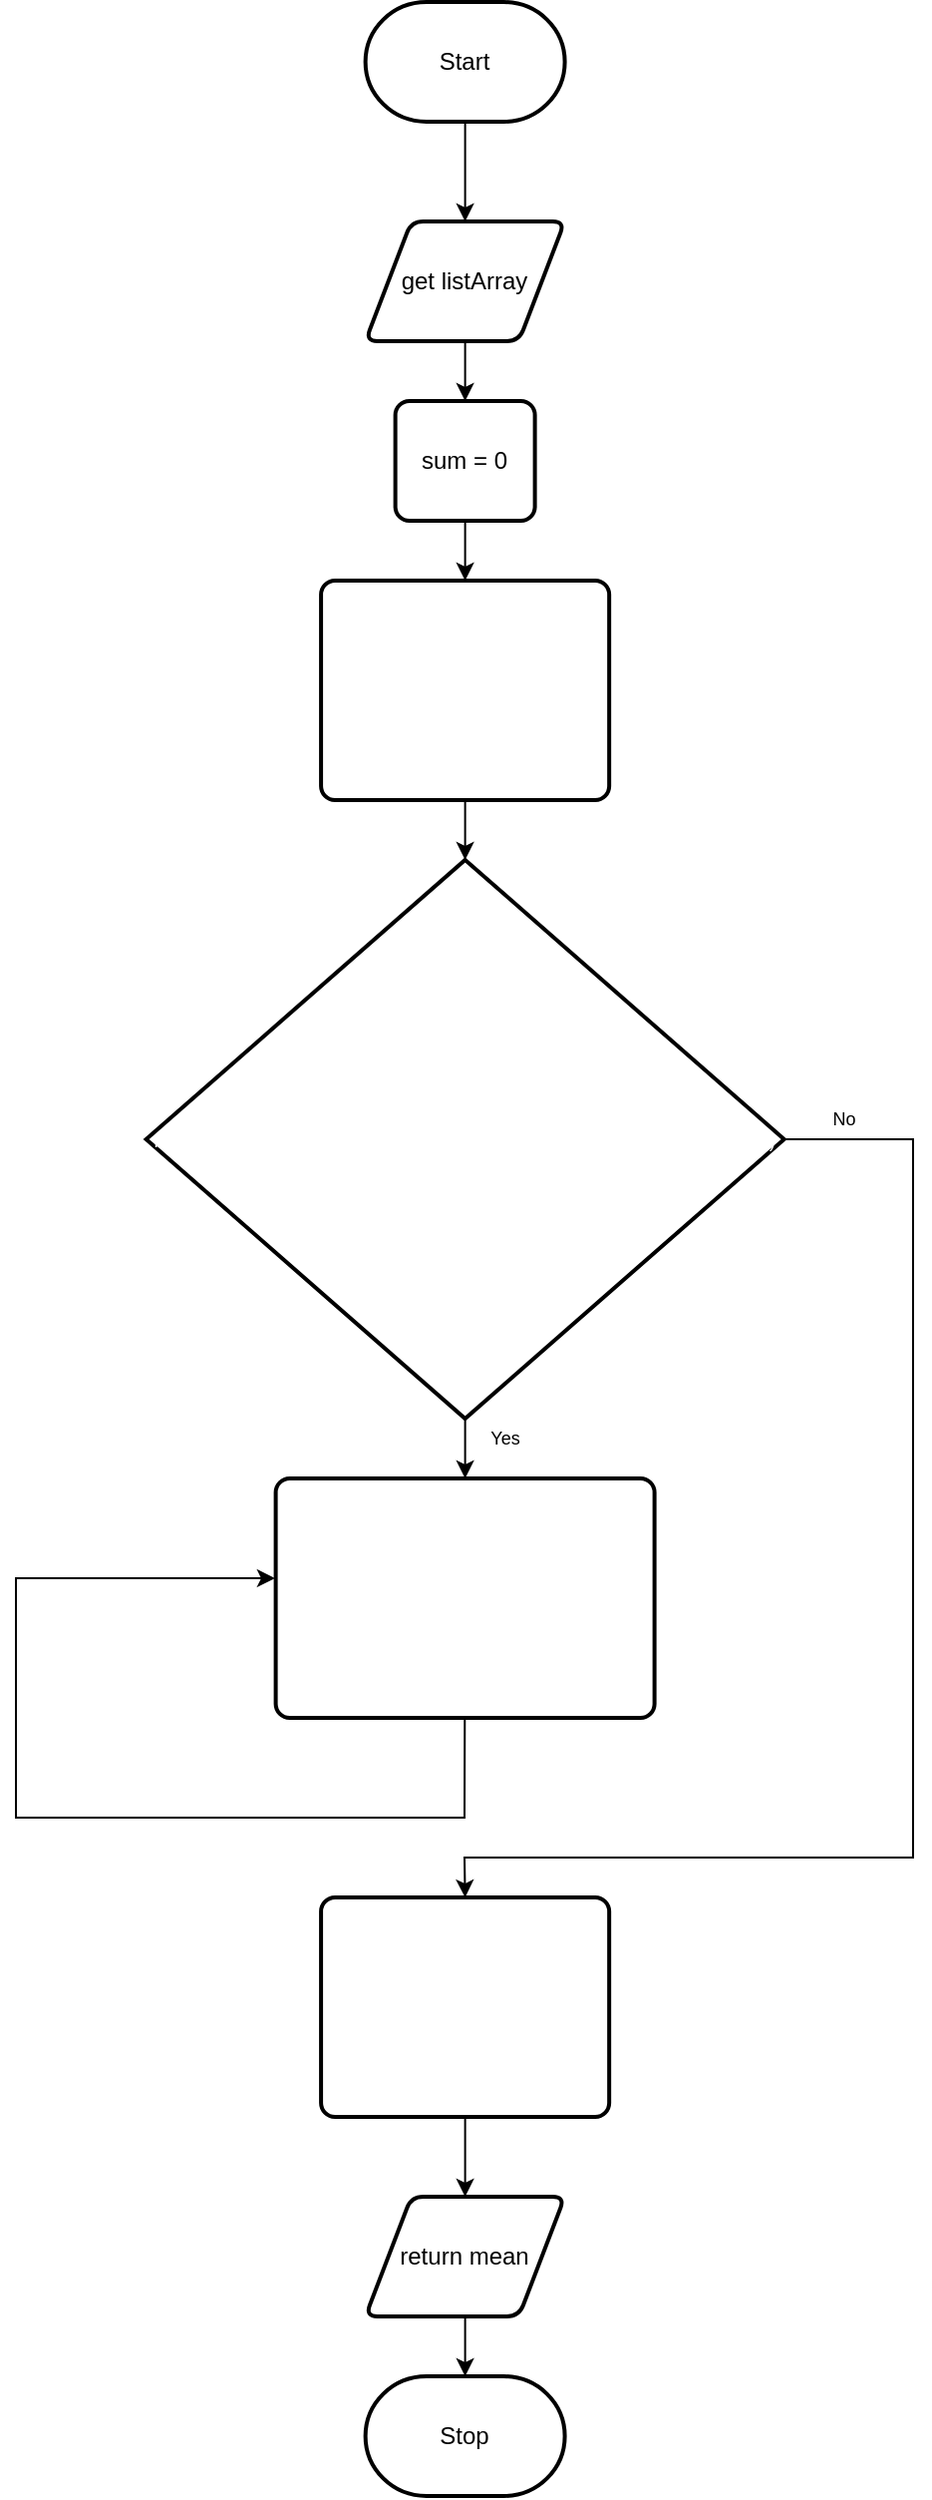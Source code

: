 <mxfile>
    <diagram id="1bxqK2nps0Ur9sr6FGYO" name="Page-1">
        <mxGraphModel dx="1082" dy="1849" grid="1" gridSize="10" guides="1" tooltips="1" connect="1" arrows="1" fold="1" page="1" pageScale="1" pageWidth="850" pageHeight="1100" math="0" shadow="0">
            <root>
                <mxCell id="0"/>
                <mxCell id="1" parent="0"/>
                <mxCell id="2" value="" style="edgeStyle=none;html=1;" edge="1" parent="1" source="3">
                    <mxGeometry relative="1" as="geometry">
                        <mxPoint x="385.31" y="80" as="targetPoint"/>
                    </mxGeometry>
                </mxCell>
                <mxCell id="3" value="Start" style="strokeWidth=2;html=1;shape=mxgraph.flowchart.terminator;whiteSpace=wrap;" vertex="1" parent="1">
                    <mxGeometry x="335.31" y="-30" width="100" height="60" as="geometry"/>
                </mxCell>
                <mxCell id="28" value="" style="edgeStyle=none;html=1;" edge="1" parent="1" source="16" target="27">
                    <mxGeometry relative="1" as="geometry"/>
                </mxCell>
                <mxCell id="16" value="get listArray" style="shape=parallelogram;html=1;strokeWidth=2;perimeter=parallelogramPerimeter;whiteSpace=wrap;rounded=1;arcSize=12;size=0.23;" vertex="1" parent="1">
                    <mxGeometry x="335.31" y="80" width="100" height="60" as="geometry"/>
                </mxCell>
                <mxCell id="30" value="" style="edgeStyle=none;html=1;fontFamily=Helvetica;" edge="1" parent="1" source="27" target="29">
                    <mxGeometry relative="1" as="geometry"/>
                </mxCell>
                <mxCell id="27" value="sum = 0" style="rounded=1;whiteSpace=wrap;html=1;absoluteArcSize=1;arcSize=14;strokeWidth=2;" vertex="1" parent="1">
                    <mxGeometry x="350.31" y="170" width="70" height="60" as="geometry"/>
                </mxCell>
                <mxCell id="32" value="" style="edgeStyle=none;html=1;fontFamily=Helvetica;fontSize=9;" edge="1" parent="1" source="29">
                    <mxGeometry relative="1" as="geometry">
                        <mxPoint x="385.31" y="400" as="targetPoint"/>
                    </mxGeometry>
                </mxCell>
                <mxCell id="29" value="&lt;pre style=&quot;color: rgb(255 , 255 , 255) ; overflow-wrap: break-word&quot;&gt;&lt;font face=&quot;Helvetica&quot;&gt;arraySize = listArray.length&lt;/font&gt;&lt;/pre&gt;" style="rounded=1;whiteSpace=wrap;html=1;absoluteArcSize=1;arcSize=14;strokeWidth=2;" vertex="1" parent="1">
                    <mxGeometry x="313.04" y="260" width="144.54" height="110" as="geometry"/>
                </mxCell>
                <mxCell id="38" style="edgeStyle=none;rounded=0;html=1;entryX=-0.002;entryY=0.417;entryDx=0;entryDy=0;entryPerimeter=0;fontFamily=Helvetica;fontSize=9;" edge="1" parent="1" source="33" target="33">
                    <mxGeometry relative="1" as="geometry">
                        <Array as="points">
                            <mxPoint x="385" y="880"/>
                            <mxPoint x="160" y="880"/>
                            <mxPoint x="160" y="760"/>
                        </Array>
                    </mxGeometry>
                </mxCell>
                <mxCell id="33" value="&lt;pre style=&quot;color: rgb(255 , 255 , 255) ; overflow-wrap: break-word&quot;&gt;&lt;pre style=&quot;overflow-wrap: break-word&quot;&gt;&lt;font face=&quot;Helvetica&quot;&gt;sum += listArray[loopCounterTwo]&lt;/font&gt;&lt;/pre&gt;&lt;/pre&gt;" style="rounded=1;whiteSpace=wrap;html=1;absoluteArcSize=1;arcSize=14;strokeWidth=2;" vertex="1" parent="1">
                    <mxGeometry x="290.31" y="710" width="190" height="120" as="geometry"/>
                </mxCell>
                <mxCell id="37" value="" style="edgeStyle=none;rounded=0;html=1;fontFamily=Helvetica;fontSize=9;" edge="1" parent="1" source="36" target="33">
                    <mxGeometry relative="1" as="geometry"/>
                </mxCell>
                <mxCell id="41" style="edgeStyle=none;rounded=0;html=1;entryX=0.5;entryY=0;entryDx=0;entryDy=0;fontFamily=Helvetica;fontSize=9;" edge="1" parent="1" source="36" target="39">
                    <mxGeometry relative="1" as="geometry">
                        <Array as="points">
                            <mxPoint x="610" y="540"/>
                            <mxPoint x="610" y="900"/>
                            <mxPoint x="385" y="900"/>
                        </Array>
                    </mxGeometry>
                </mxCell>
                <mxCell id="36" value="&lt;pre style=&quot;font-size: 12px ; color: rgb(255 , 255 , 255) ; overflow-wrap: break-word&quot;&gt;&lt;font face=&quot;Helvetica&quot; style=&quot;font-size: 9px&quot;&gt;for (let loopCounterTwo = 0; loopCounterTwo &amp;lt; arraySize; loopCounterTwo++)&lt;/font&gt;&lt;/pre&gt;" style="strokeWidth=2;html=1;shape=mxgraph.flowchart.decision;whiteSpace=wrap;fontFamily=Helvetica;fontSize=9;" vertex="1" parent="1">
                    <mxGeometry x="225.31" y="400" width="320" height="280" as="geometry"/>
                </mxCell>
                <mxCell id="45" value="" style="edgeStyle=none;rounded=0;html=1;fontFamily=Helvetica;fontSize=9;" edge="1" parent="1" source="39">
                    <mxGeometry relative="1" as="geometry">
                        <mxPoint x="385.31" y="1070" as="targetPoint"/>
                    </mxGeometry>
                </mxCell>
                <mxCell id="39" value="&lt;pre style=&quot;color: rgb(255 , 255 , 255) ; overflow-wrap: break-word&quot;&gt;&lt;pre style=&quot;overflow-wrap: break-word&quot;&gt;&lt;font face=&quot;Helvetica&quot;&gt;mean = sum / arraySize&lt;/font&gt;&lt;/pre&gt;&lt;/pre&gt;" style="rounded=1;whiteSpace=wrap;html=1;absoluteArcSize=1;arcSize=14;strokeWidth=2;" vertex="1" parent="1">
                    <mxGeometry x="313.04" y="920" width="144.54" height="110" as="geometry"/>
                </mxCell>
                <mxCell id="42" value="Yes" style="text;html=1;resizable=0;autosize=1;align=center;verticalAlign=middle;points=[];fillColor=none;strokeColor=none;rounded=0;fontFamily=Helvetica;fontSize=9;" vertex="1" parent="1">
                    <mxGeometry x="390.0" y="680" width="30" height="20" as="geometry"/>
                </mxCell>
                <mxCell id="44" value="No" style="text;html=1;resizable=0;autosize=1;align=center;verticalAlign=middle;points=[];fillColor=none;strokeColor=none;rounded=0;fontFamily=Helvetica;fontSize=9;" vertex="1" parent="1">
                    <mxGeometry x="560" y="520" width="30" height="20" as="geometry"/>
                </mxCell>
                <mxCell id="48" value="" style="edgeStyle=none;rounded=0;html=1;fontFamily=Helvetica;fontSize=9;" edge="1" parent="1" source="46" target="47">
                    <mxGeometry relative="1" as="geometry"/>
                </mxCell>
                <mxCell id="46" value="return mean" style="shape=parallelogram;html=1;strokeWidth=2;perimeter=parallelogramPerimeter;whiteSpace=wrap;rounded=1;arcSize=12;size=0.23;" vertex="1" parent="1">
                    <mxGeometry x="335.31" y="1070" width="100" height="60" as="geometry"/>
                </mxCell>
                <mxCell id="47" value="Stop" style="strokeWidth=2;html=1;shape=mxgraph.flowchart.terminator;whiteSpace=wrap;" vertex="1" parent="1">
                    <mxGeometry x="335.31" y="1160" width="100" height="60" as="geometry"/>
                </mxCell>
            </root>
        </mxGraphModel>
    </diagram>
</mxfile>